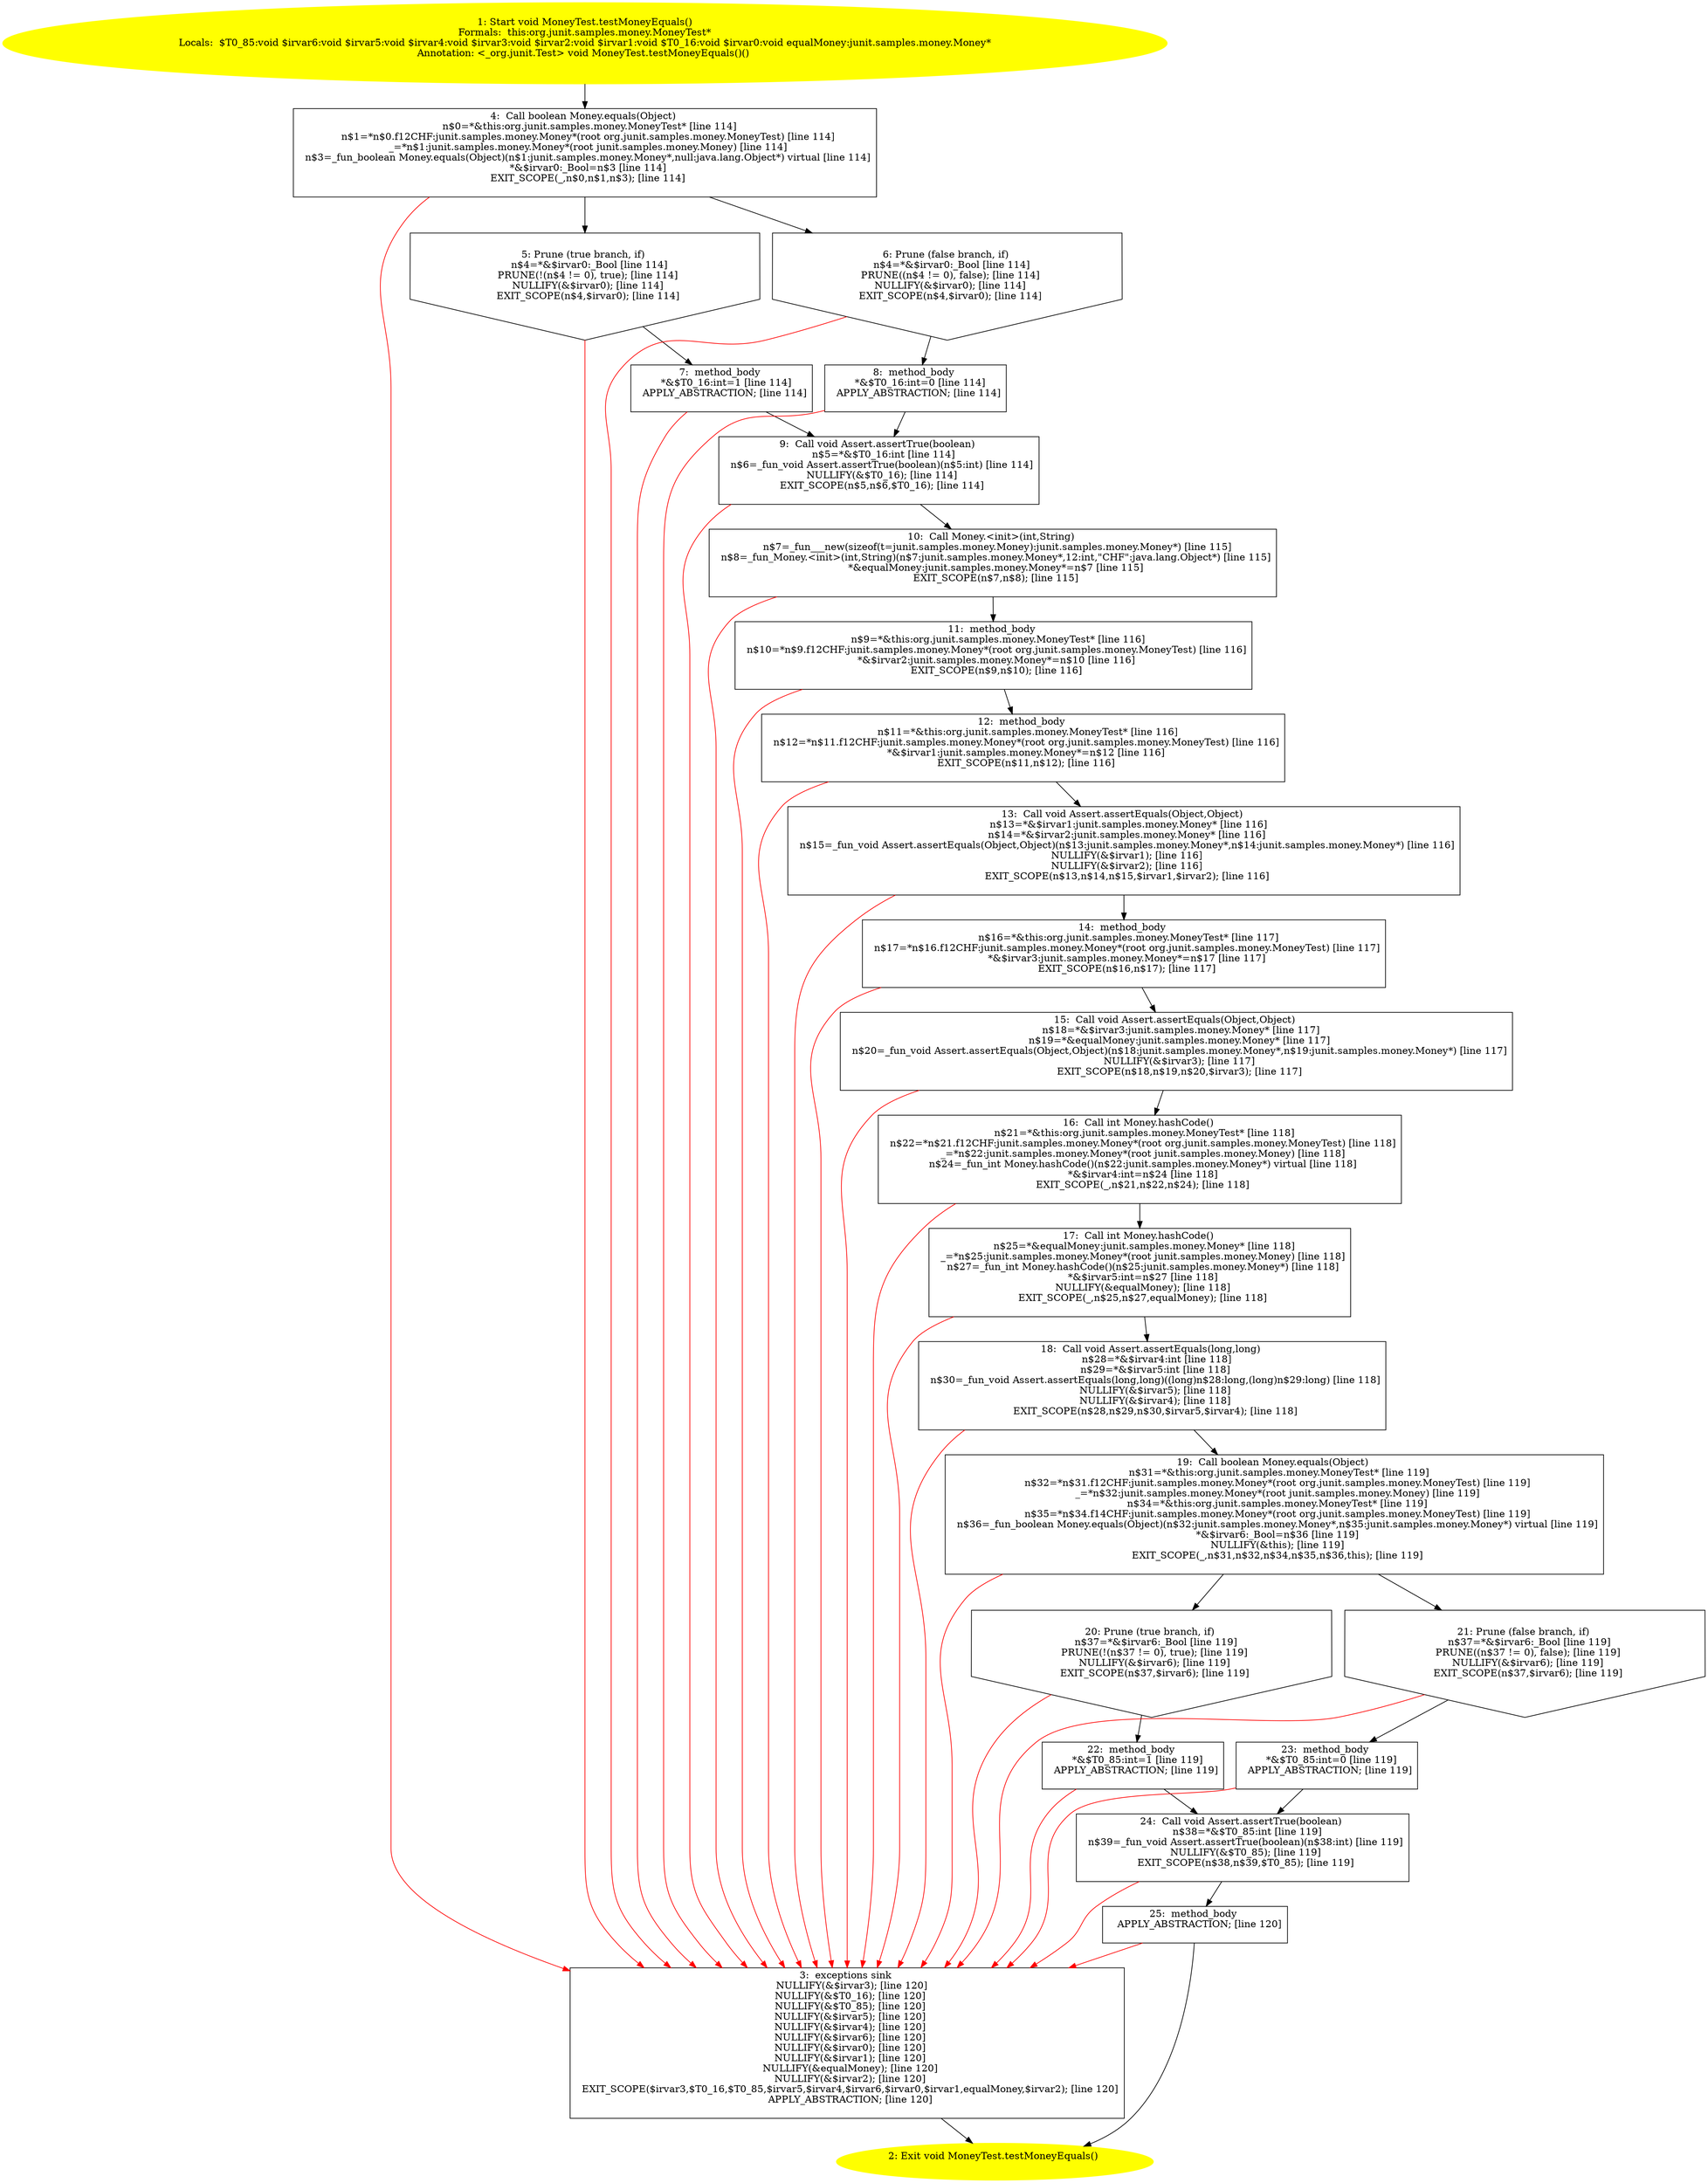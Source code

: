 /* @generated */
digraph cfg {
"org.junit.samples.money.MoneyTest.testMoneyEquals():void.c02dc50c8bfa93f33804c66afd4dfb5d_1" [label="1: Start void MoneyTest.testMoneyEquals()\nFormals:  this:org.junit.samples.money.MoneyTest*\nLocals:  $T0_85:void $irvar6:void $irvar5:void $irvar4:void $irvar3:void $irvar2:void $irvar1:void $T0_16:void $irvar0:void equalMoney:junit.samples.money.Money*\nAnnotation: <_org.junit.Test> void MoneyTest.testMoneyEquals()() \n  " color=yellow style=filled]
	

	 "org.junit.samples.money.MoneyTest.testMoneyEquals():void.c02dc50c8bfa93f33804c66afd4dfb5d_1" -> "org.junit.samples.money.MoneyTest.testMoneyEquals():void.c02dc50c8bfa93f33804c66afd4dfb5d_4" ;
"org.junit.samples.money.MoneyTest.testMoneyEquals():void.c02dc50c8bfa93f33804c66afd4dfb5d_2" [label="2: Exit void MoneyTest.testMoneyEquals() \n  " color=yellow style=filled]
	

"org.junit.samples.money.MoneyTest.testMoneyEquals():void.c02dc50c8bfa93f33804c66afd4dfb5d_3" [label="3:  exceptions sink \n   NULLIFY(&$irvar3); [line 120]\n  NULLIFY(&$T0_16); [line 120]\n  NULLIFY(&$T0_85); [line 120]\n  NULLIFY(&$irvar5); [line 120]\n  NULLIFY(&$irvar4); [line 120]\n  NULLIFY(&$irvar6); [line 120]\n  NULLIFY(&$irvar0); [line 120]\n  NULLIFY(&$irvar1); [line 120]\n  NULLIFY(&equalMoney); [line 120]\n  NULLIFY(&$irvar2); [line 120]\n  EXIT_SCOPE($irvar3,$T0_16,$T0_85,$irvar5,$irvar4,$irvar6,$irvar0,$irvar1,equalMoney,$irvar2); [line 120]\n  APPLY_ABSTRACTION; [line 120]\n " shape="box"]
	

	 "org.junit.samples.money.MoneyTest.testMoneyEquals():void.c02dc50c8bfa93f33804c66afd4dfb5d_3" -> "org.junit.samples.money.MoneyTest.testMoneyEquals():void.c02dc50c8bfa93f33804c66afd4dfb5d_2" ;
"org.junit.samples.money.MoneyTest.testMoneyEquals():void.c02dc50c8bfa93f33804c66afd4dfb5d_4" [label="4:  Call boolean Money.equals(Object) \n   n$0=*&this:org.junit.samples.money.MoneyTest* [line 114]\n  n$1=*n$0.f12CHF:junit.samples.money.Money*(root org.junit.samples.money.MoneyTest) [line 114]\n  _=*n$1:junit.samples.money.Money*(root junit.samples.money.Money) [line 114]\n  n$3=_fun_boolean Money.equals(Object)(n$1:junit.samples.money.Money*,null:java.lang.Object*) virtual [line 114]\n  *&$irvar0:_Bool=n$3 [line 114]\n  EXIT_SCOPE(_,n$0,n$1,n$3); [line 114]\n " shape="box"]
	

	 "org.junit.samples.money.MoneyTest.testMoneyEquals():void.c02dc50c8bfa93f33804c66afd4dfb5d_4" -> "org.junit.samples.money.MoneyTest.testMoneyEquals():void.c02dc50c8bfa93f33804c66afd4dfb5d_5" ;
	 "org.junit.samples.money.MoneyTest.testMoneyEquals():void.c02dc50c8bfa93f33804c66afd4dfb5d_4" -> "org.junit.samples.money.MoneyTest.testMoneyEquals():void.c02dc50c8bfa93f33804c66afd4dfb5d_6" ;
	 "org.junit.samples.money.MoneyTest.testMoneyEquals():void.c02dc50c8bfa93f33804c66afd4dfb5d_4" -> "org.junit.samples.money.MoneyTest.testMoneyEquals():void.c02dc50c8bfa93f33804c66afd4dfb5d_3" [color="red" ];
"org.junit.samples.money.MoneyTest.testMoneyEquals():void.c02dc50c8bfa93f33804c66afd4dfb5d_5" [label="5: Prune (true branch, if) \n   n$4=*&$irvar0:_Bool [line 114]\n  PRUNE(!(n$4 != 0), true); [line 114]\n  NULLIFY(&$irvar0); [line 114]\n  EXIT_SCOPE(n$4,$irvar0); [line 114]\n " shape="invhouse"]
	

	 "org.junit.samples.money.MoneyTest.testMoneyEquals():void.c02dc50c8bfa93f33804c66afd4dfb5d_5" -> "org.junit.samples.money.MoneyTest.testMoneyEquals():void.c02dc50c8bfa93f33804c66afd4dfb5d_7" ;
	 "org.junit.samples.money.MoneyTest.testMoneyEquals():void.c02dc50c8bfa93f33804c66afd4dfb5d_5" -> "org.junit.samples.money.MoneyTest.testMoneyEquals():void.c02dc50c8bfa93f33804c66afd4dfb5d_3" [color="red" ];
"org.junit.samples.money.MoneyTest.testMoneyEquals():void.c02dc50c8bfa93f33804c66afd4dfb5d_6" [label="6: Prune (false branch, if) \n   n$4=*&$irvar0:_Bool [line 114]\n  PRUNE((n$4 != 0), false); [line 114]\n  NULLIFY(&$irvar0); [line 114]\n  EXIT_SCOPE(n$4,$irvar0); [line 114]\n " shape="invhouse"]
	

	 "org.junit.samples.money.MoneyTest.testMoneyEquals():void.c02dc50c8bfa93f33804c66afd4dfb5d_6" -> "org.junit.samples.money.MoneyTest.testMoneyEquals():void.c02dc50c8bfa93f33804c66afd4dfb5d_8" ;
	 "org.junit.samples.money.MoneyTest.testMoneyEquals():void.c02dc50c8bfa93f33804c66afd4dfb5d_6" -> "org.junit.samples.money.MoneyTest.testMoneyEquals():void.c02dc50c8bfa93f33804c66afd4dfb5d_3" [color="red" ];
"org.junit.samples.money.MoneyTest.testMoneyEquals():void.c02dc50c8bfa93f33804c66afd4dfb5d_7" [label="7:  method_body \n   *&$T0_16:int=1 [line 114]\n  APPLY_ABSTRACTION; [line 114]\n " shape="box"]
	

	 "org.junit.samples.money.MoneyTest.testMoneyEquals():void.c02dc50c8bfa93f33804c66afd4dfb5d_7" -> "org.junit.samples.money.MoneyTest.testMoneyEquals():void.c02dc50c8bfa93f33804c66afd4dfb5d_9" ;
	 "org.junit.samples.money.MoneyTest.testMoneyEquals():void.c02dc50c8bfa93f33804c66afd4dfb5d_7" -> "org.junit.samples.money.MoneyTest.testMoneyEquals():void.c02dc50c8bfa93f33804c66afd4dfb5d_3" [color="red" ];
"org.junit.samples.money.MoneyTest.testMoneyEquals():void.c02dc50c8bfa93f33804c66afd4dfb5d_8" [label="8:  method_body \n   *&$T0_16:int=0 [line 114]\n  APPLY_ABSTRACTION; [line 114]\n " shape="box"]
	

	 "org.junit.samples.money.MoneyTest.testMoneyEquals():void.c02dc50c8bfa93f33804c66afd4dfb5d_8" -> "org.junit.samples.money.MoneyTest.testMoneyEquals():void.c02dc50c8bfa93f33804c66afd4dfb5d_9" ;
	 "org.junit.samples.money.MoneyTest.testMoneyEquals():void.c02dc50c8bfa93f33804c66afd4dfb5d_8" -> "org.junit.samples.money.MoneyTest.testMoneyEquals():void.c02dc50c8bfa93f33804c66afd4dfb5d_3" [color="red" ];
"org.junit.samples.money.MoneyTest.testMoneyEquals():void.c02dc50c8bfa93f33804c66afd4dfb5d_9" [label="9:  Call void Assert.assertTrue(boolean) \n   n$5=*&$T0_16:int [line 114]\n  n$6=_fun_void Assert.assertTrue(boolean)(n$5:int) [line 114]\n  NULLIFY(&$T0_16); [line 114]\n  EXIT_SCOPE(n$5,n$6,$T0_16); [line 114]\n " shape="box"]
	

	 "org.junit.samples.money.MoneyTest.testMoneyEquals():void.c02dc50c8bfa93f33804c66afd4dfb5d_9" -> "org.junit.samples.money.MoneyTest.testMoneyEquals():void.c02dc50c8bfa93f33804c66afd4dfb5d_10" ;
	 "org.junit.samples.money.MoneyTest.testMoneyEquals():void.c02dc50c8bfa93f33804c66afd4dfb5d_9" -> "org.junit.samples.money.MoneyTest.testMoneyEquals():void.c02dc50c8bfa93f33804c66afd4dfb5d_3" [color="red" ];
"org.junit.samples.money.MoneyTest.testMoneyEquals():void.c02dc50c8bfa93f33804c66afd4dfb5d_10" [label="10:  Call Money.<init>(int,String) \n   n$7=_fun___new(sizeof(t=junit.samples.money.Money):junit.samples.money.Money*) [line 115]\n  n$8=_fun_Money.<init>(int,String)(n$7:junit.samples.money.Money*,12:int,\"CHF\":java.lang.Object*) [line 115]\n  *&equalMoney:junit.samples.money.Money*=n$7 [line 115]\n  EXIT_SCOPE(n$7,n$8); [line 115]\n " shape="box"]
	

	 "org.junit.samples.money.MoneyTest.testMoneyEquals():void.c02dc50c8bfa93f33804c66afd4dfb5d_10" -> "org.junit.samples.money.MoneyTest.testMoneyEquals():void.c02dc50c8bfa93f33804c66afd4dfb5d_11" ;
	 "org.junit.samples.money.MoneyTest.testMoneyEquals():void.c02dc50c8bfa93f33804c66afd4dfb5d_10" -> "org.junit.samples.money.MoneyTest.testMoneyEquals():void.c02dc50c8bfa93f33804c66afd4dfb5d_3" [color="red" ];
"org.junit.samples.money.MoneyTest.testMoneyEquals():void.c02dc50c8bfa93f33804c66afd4dfb5d_11" [label="11:  method_body \n   n$9=*&this:org.junit.samples.money.MoneyTest* [line 116]\n  n$10=*n$9.f12CHF:junit.samples.money.Money*(root org.junit.samples.money.MoneyTest) [line 116]\n  *&$irvar2:junit.samples.money.Money*=n$10 [line 116]\n  EXIT_SCOPE(n$9,n$10); [line 116]\n " shape="box"]
	

	 "org.junit.samples.money.MoneyTest.testMoneyEquals():void.c02dc50c8bfa93f33804c66afd4dfb5d_11" -> "org.junit.samples.money.MoneyTest.testMoneyEquals():void.c02dc50c8bfa93f33804c66afd4dfb5d_12" ;
	 "org.junit.samples.money.MoneyTest.testMoneyEquals():void.c02dc50c8bfa93f33804c66afd4dfb5d_11" -> "org.junit.samples.money.MoneyTest.testMoneyEquals():void.c02dc50c8bfa93f33804c66afd4dfb5d_3" [color="red" ];
"org.junit.samples.money.MoneyTest.testMoneyEquals():void.c02dc50c8bfa93f33804c66afd4dfb5d_12" [label="12:  method_body \n   n$11=*&this:org.junit.samples.money.MoneyTest* [line 116]\n  n$12=*n$11.f12CHF:junit.samples.money.Money*(root org.junit.samples.money.MoneyTest) [line 116]\n  *&$irvar1:junit.samples.money.Money*=n$12 [line 116]\n  EXIT_SCOPE(n$11,n$12); [line 116]\n " shape="box"]
	

	 "org.junit.samples.money.MoneyTest.testMoneyEquals():void.c02dc50c8bfa93f33804c66afd4dfb5d_12" -> "org.junit.samples.money.MoneyTest.testMoneyEquals():void.c02dc50c8bfa93f33804c66afd4dfb5d_13" ;
	 "org.junit.samples.money.MoneyTest.testMoneyEquals():void.c02dc50c8bfa93f33804c66afd4dfb5d_12" -> "org.junit.samples.money.MoneyTest.testMoneyEquals():void.c02dc50c8bfa93f33804c66afd4dfb5d_3" [color="red" ];
"org.junit.samples.money.MoneyTest.testMoneyEquals():void.c02dc50c8bfa93f33804c66afd4dfb5d_13" [label="13:  Call void Assert.assertEquals(Object,Object) \n   n$13=*&$irvar1:junit.samples.money.Money* [line 116]\n  n$14=*&$irvar2:junit.samples.money.Money* [line 116]\n  n$15=_fun_void Assert.assertEquals(Object,Object)(n$13:junit.samples.money.Money*,n$14:junit.samples.money.Money*) [line 116]\n  NULLIFY(&$irvar1); [line 116]\n  NULLIFY(&$irvar2); [line 116]\n  EXIT_SCOPE(n$13,n$14,n$15,$irvar1,$irvar2); [line 116]\n " shape="box"]
	

	 "org.junit.samples.money.MoneyTest.testMoneyEquals():void.c02dc50c8bfa93f33804c66afd4dfb5d_13" -> "org.junit.samples.money.MoneyTest.testMoneyEquals():void.c02dc50c8bfa93f33804c66afd4dfb5d_14" ;
	 "org.junit.samples.money.MoneyTest.testMoneyEquals():void.c02dc50c8bfa93f33804c66afd4dfb5d_13" -> "org.junit.samples.money.MoneyTest.testMoneyEquals():void.c02dc50c8bfa93f33804c66afd4dfb5d_3" [color="red" ];
"org.junit.samples.money.MoneyTest.testMoneyEquals():void.c02dc50c8bfa93f33804c66afd4dfb5d_14" [label="14:  method_body \n   n$16=*&this:org.junit.samples.money.MoneyTest* [line 117]\n  n$17=*n$16.f12CHF:junit.samples.money.Money*(root org.junit.samples.money.MoneyTest) [line 117]\n  *&$irvar3:junit.samples.money.Money*=n$17 [line 117]\n  EXIT_SCOPE(n$16,n$17); [line 117]\n " shape="box"]
	

	 "org.junit.samples.money.MoneyTest.testMoneyEquals():void.c02dc50c8bfa93f33804c66afd4dfb5d_14" -> "org.junit.samples.money.MoneyTest.testMoneyEquals():void.c02dc50c8bfa93f33804c66afd4dfb5d_15" ;
	 "org.junit.samples.money.MoneyTest.testMoneyEquals():void.c02dc50c8bfa93f33804c66afd4dfb5d_14" -> "org.junit.samples.money.MoneyTest.testMoneyEquals():void.c02dc50c8bfa93f33804c66afd4dfb5d_3" [color="red" ];
"org.junit.samples.money.MoneyTest.testMoneyEquals():void.c02dc50c8bfa93f33804c66afd4dfb5d_15" [label="15:  Call void Assert.assertEquals(Object,Object) \n   n$18=*&$irvar3:junit.samples.money.Money* [line 117]\n  n$19=*&equalMoney:junit.samples.money.Money* [line 117]\n  n$20=_fun_void Assert.assertEquals(Object,Object)(n$18:junit.samples.money.Money*,n$19:junit.samples.money.Money*) [line 117]\n  NULLIFY(&$irvar3); [line 117]\n  EXIT_SCOPE(n$18,n$19,n$20,$irvar3); [line 117]\n " shape="box"]
	

	 "org.junit.samples.money.MoneyTest.testMoneyEquals():void.c02dc50c8bfa93f33804c66afd4dfb5d_15" -> "org.junit.samples.money.MoneyTest.testMoneyEquals():void.c02dc50c8bfa93f33804c66afd4dfb5d_16" ;
	 "org.junit.samples.money.MoneyTest.testMoneyEquals():void.c02dc50c8bfa93f33804c66afd4dfb5d_15" -> "org.junit.samples.money.MoneyTest.testMoneyEquals():void.c02dc50c8bfa93f33804c66afd4dfb5d_3" [color="red" ];
"org.junit.samples.money.MoneyTest.testMoneyEquals():void.c02dc50c8bfa93f33804c66afd4dfb5d_16" [label="16:  Call int Money.hashCode() \n   n$21=*&this:org.junit.samples.money.MoneyTest* [line 118]\n  n$22=*n$21.f12CHF:junit.samples.money.Money*(root org.junit.samples.money.MoneyTest) [line 118]\n  _=*n$22:junit.samples.money.Money*(root junit.samples.money.Money) [line 118]\n  n$24=_fun_int Money.hashCode()(n$22:junit.samples.money.Money*) virtual [line 118]\n  *&$irvar4:int=n$24 [line 118]\n  EXIT_SCOPE(_,n$21,n$22,n$24); [line 118]\n " shape="box"]
	

	 "org.junit.samples.money.MoneyTest.testMoneyEquals():void.c02dc50c8bfa93f33804c66afd4dfb5d_16" -> "org.junit.samples.money.MoneyTest.testMoneyEquals():void.c02dc50c8bfa93f33804c66afd4dfb5d_17" ;
	 "org.junit.samples.money.MoneyTest.testMoneyEquals():void.c02dc50c8bfa93f33804c66afd4dfb5d_16" -> "org.junit.samples.money.MoneyTest.testMoneyEquals():void.c02dc50c8bfa93f33804c66afd4dfb5d_3" [color="red" ];
"org.junit.samples.money.MoneyTest.testMoneyEquals():void.c02dc50c8bfa93f33804c66afd4dfb5d_17" [label="17:  Call int Money.hashCode() \n   n$25=*&equalMoney:junit.samples.money.Money* [line 118]\n  _=*n$25:junit.samples.money.Money*(root junit.samples.money.Money) [line 118]\n  n$27=_fun_int Money.hashCode()(n$25:junit.samples.money.Money*) [line 118]\n  *&$irvar5:int=n$27 [line 118]\n  NULLIFY(&equalMoney); [line 118]\n  EXIT_SCOPE(_,n$25,n$27,equalMoney); [line 118]\n " shape="box"]
	

	 "org.junit.samples.money.MoneyTest.testMoneyEquals():void.c02dc50c8bfa93f33804c66afd4dfb5d_17" -> "org.junit.samples.money.MoneyTest.testMoneyEquals():void.c02dc50c8bfa93f33804c66afd4dfb5d_18" ;
	 "org.junit.samples.money.MoneyTest.testMoneyEquals():void.c02dc50c8bfa93f33804c66afd4dfb5d_17" -> "org.junit.samples.money.MoneyTest.testMoneyEquals():void.c02dc50c8bfa93f33804c66afd4dfb5d_3" [color="red" ];
"org.junit.samples.money.MoneyTest.testMoneyEquals():void.c02dc50c8bfa93f33804c66afd4dfb5d_18" [label="18:  Call void Assert.assertEquals(long,long) \n   n$28=*&$irvar4:int [line 118]\n  n$29=*&$irvar5:int [line 118]\n  n$30=_fun_void Assert.assertEquals(long,long)((long)n$28:long,(long)n$29:long) [line 118]\n  NULLIFY(&$irvar5); [line 118]\n  NULLIFY(&$irvar4); [line 118]\n  EXIT_SCOPE(n$28,n$29,n$30,$irvar5,$irvar4); [line 118]\n " shape="box"]
	

	 "org.junit.samples.money.MoneyTest.testMoneyEquals():void.c02dc50c8bfa93f33804c66afd4dfb5d_18" -> "org.junit.samples.money.MoneyTest.testMoneyEquals():void.c02dc50c8bfa93f33804c66afd4dfb5d_19" ;
	 "org.junit.samples.money.MoneyTest.testMoneyEquals():void.c02dc50c8bfa93f33804c66afd4dfb5d_18" -> "org.junit.samples.money.MoneyTest.testMoneyEquals():void.c02dc50c8bfa93f33804c66afd4dfb5d_3" [color="red" ];
"org.junit.samples.money.MoneyTest.testMoneyEquals():void.c02dc50c8bfa93f33804c66afd4dfb5d_19" [label="19:  Call boolean Money.equals(Object) \n   n$31=*&this:org.junit.samples.money.MoneyTest* [line 119]\n  n$32=*n$31.f12CHF:junit.samples.money.Money*(root org.junit.samples.money.MoneyTest) [line 119]\n  _=*n$32:junit.samples.money.Money*(root junit.samples.money.Money) [line 119]\n  n$34=*&this:org.junit.samples.money.MoneyTest* [line 119]\n  n$35=*n$34.f14CHF:junit.samples.money.Money*(root org.junit.samples.money.MoneyTest) [line 119]\n  n$36=_fun_boolean Money.equals(Object)(n$32:junit.samples.money.Money*,n$35:junit.samples.money.Money*) virtual [line 119]\n  *&$irvar6:_Bool=n$36 [line 119]\n  NULLIFY(&this); [line 119]\n  EXIT_SCOPE(_,n$31,n$32,n$34,n$35,n$36,this); [line 119]\n " shape="box"]
	

	 "org.junit.samples.money.MoneyTest.testMoneyEquals():void.c02dc50c8bfa93f33804c66afd4dfb5d_19" -> "org.junit.samples.money.MoneyTest.testMoneyEquals():void.c02dc50c8bfa93f33804c66afd4dfb5d_20" ;
	 "org.junit.samples.money.MoneyTest.testMoneyEquals():void.c02dc50c8bfa93f33804c66afd4dfb5d_19" -> "org.junit.samples.money.MoneyTest.testMoneyEquals():void.c02dc50c8bfa93f33804c66afd4dfb5d_21" ;
	 "org.junit.samples.money.MoneyTest.testMoneyEquals():void.c02dc50c8bfa93f33804c66afd4dfb5d_19" -> "org.junit.samples.money.MoneyTest.testMoneyEquals():void.c02dc50c8bfa93f33804c66afd4dfb5d_3" [color="red" ];
"org.junit.samples.money.MoneyTest.testMoneyEquals():void.c02dc50c8bfa93f33804c66afd4dfb5d_20" [label="20: Prune (true branch, if) \n   n$37=*&$irvar6:_Bool [line 119]\n  PRUNE(!(n$37 != 0), true); [line 119]\n  NULLIFY(&$irvar6); [line 119]\n  EXIT_SCOPE(n$37,$irvar6); [line 119]\n " shape="invhouse"]
	

	 "org.junit.samples.money.MoneyTest.testMoneyEquals():void.c02dc50c8bfa93f33804c66afd4dfb5d_20" -> "org.junit.samples.money.MoneyTest.testMoneyEquals():void.c02dc50c8bfa93f33804c66afd4dfb5d_22" ;
	 "org.junit.samples.money.MoneyTest.testMoneyEquals():void.c02dc50c8bfa93f33804c66afd4dfb5d_20" -> "org.junit.samples.money.MoneyTest.testMoneyEquals():void.c02dc50c8bfa93f33804c66afd4dfb5d_3" [color="red" ];
"org.junit.samples.money.MoneyTest.testMoneyEquals():void.c02dc50c8bfa93f33804c66afd4dfb5d_21" [label="21: Prune (false branch, if) \n   n$37=*&$irvar6:_Bool [line 119]\n  PRUNE((n$37 != 0), false); [line 119]\n  NULLIFY(&$irvar6); [line 119]\n  EXIT_SCOPE(n$37,$irvar6); [line 119]\n " shape="invhouse"]
	

	 "org.junit.samples.money.MoneyTest.testMoneyEquals():void.c02dc50c8bfa93f33804c66afd4dfb5d_21" -> "org.junit.samples.money.MoneyTest.testMoneyEquals():void.c02dc50c8bfa93f33804c66afd4dfb5d_23" ;
	 "org.junit.samples.money.MoneyTest.testMoneyEquals():void.c02dc50c8bfa93f33804c66afd4dfb5d_21" -> "org.junit.samples.money.MoneyTest.testMoneyEquals():void.c02dc50c8bfa93f33804c66afd4dfb5d_3" [color="red" ];
"org.junit.samples.money.MoneyTest.testMoneyEquals():void.c02dc50c8bfa93f33804c66afd4dfb5d_22" [label="22:  method_body \n   *&$T0_85:int=1 [line 119]\n  APPLY_ABSTRACTION; [line 119]\n " shape="box"]
	

	 "org.junit.samples.money.MoneyTest.testMoneyEquals():void.c02dc50c8bfa93f33804c66afd4dfb5d_22" -> "org.junit.samples.money.MoneyTest.testMoneyEquals():void.c02dc50c8bfa93f33804c66afd4dfb5d_24" ;
	 "org.junit.samples.money.MoneyTest.testMoneyEquals():void.c02dc50c8bfa93f33804c66afd4dfb5d_22" -> "org.junit.samples.money.MoneyTest.testMoneyEquals():void.c02dc50c8bfa93f33804c66afd4dfb5d_3" [color="red" ];
"org.junit.samples.money.MoneyTest.testMoneyEquals():void.c02dc50c8bfa93f33804c66afd4dfb5d_23" [label="23:  method_body \n   *&$T0_85:int=0 [line 119]\n  APPLY_ABSTRACTION; [line 119]\n " shape="box"]
	

	 "org.junit.samples.money.MoneyTest.testMoneyEquals():void.c02dc50c8bfa93f33804c66afd4dfb5d_23" -> "org.junit.samples.money.MoneyTest.testMoneyEquals():void.c02dc50c8bfa93f33804c66afd4dfb5d_24" ;
	 "org.junit.samples.money.MoneyTest.testMoneyEquals():void.c02dc50c8bfa93f33804c66afd4dfb5d_23" -> "org.junit.samples.money.MoneyTest.testMoneyEquals():void.c02dc50c8bfa93f33804c66afd4dfb5d_3" [color="red" ];
"org.junit.samples.money.MoneyTest.testMoneyEquals():void.c02dc50c8bfa93f33804c66afd4dfb5d_24" [label="24:  Call void Assert.assertTrue(boolean) \n   n$38=*&$T0_85:int [line 119]\n  n$39=_fun_void Assert.assertTrue(boolean)(n$38:int) [line 119]\n  NULLIFY(&$T0_85); [line 119]\n  EXIT_SCOPE(n$38,n$39,$T0_85); [line 119]\n " shape="box"]
	

	 "org.junit.samples.money.MoneyTest.testMoneyEquals():void.c02dc50c8bfa93f33804c66afd4dfb5d_24" -> "org.junit.samples.money.MoneyTest.testMoneyEquals():void.c02dc50c8bfa93f33804c66afd4dfb5d_25" ;
	 "org.junit.samples.money.MoneyTest.testMoneyEquals():void.c02dc50c8bfa93f33804c66afd4dfb5d_24" -> "org.junit.samples.money.MoneyTest.testMoneyEquals():void.c02dc50c8bfa93f33804c66afd4dfb5d_3" [color="red" ];
"org.junit.samples.money.MoneyTest.testMoneyEquals():void.c02dc50c8bfa93f33804c66afd4dfb5d_25" [label="25:  method_body \n   APPLY_ABSTRACTION; [line 120]\n " shape="box"]
	

	 "org.junit.samples.money.MoneyTest.testMoneyEquals():void.c02dc50c8bfa93f33804c66afd4dfb5d_25" -> "org.junit.samples.money.MoneyTest.testMoneyEquals():void.c02dc50c8bfa93f33804c66afd4dfb5d_2" ;
	 "org.junit.samples.money.MoneyTest.testMoneyEquals():void.c02dc50c8bfa93f33804c66afd4dfb5d_25" -> "org.junit.samples.money.MoneyTest.testMoneyEquals():void.c02dc50c8bfa93f33804c66afd4dfb5d_3" [color="red" ];
}
